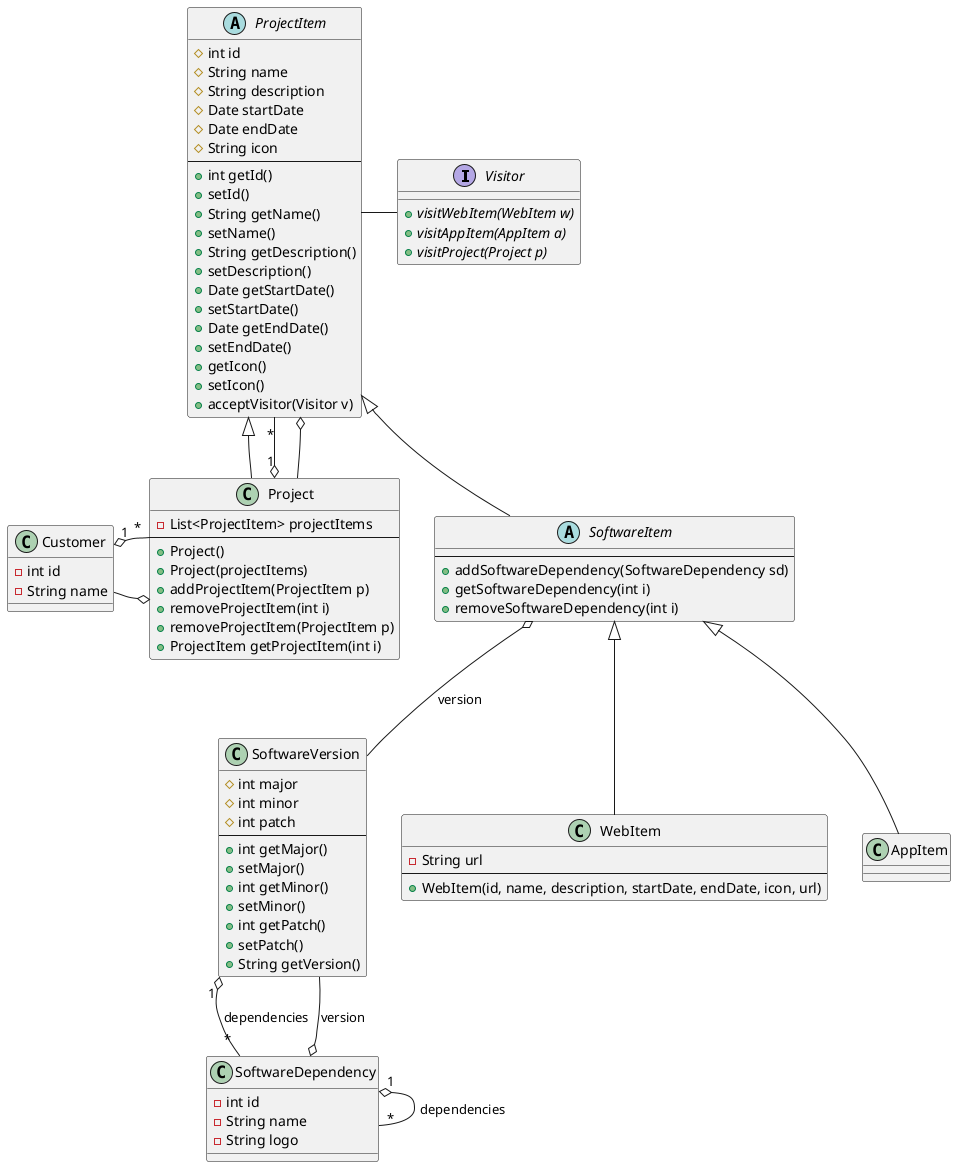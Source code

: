 @startuml

interface Visitor {
 + {abstract} visitWebItem(WebItem w)
 + {abstract} visitAppItem(AppItem a)
 + {abstract} visitProject(Project p)
}

abstract class ProjectItem {
 # int id
 # String name
 # String description
 # Date startDate
 # Date endDate
 # String icon
 --
 + int getId()
 + setId() 
 + String getName()
 + setName()
 + String getDescription()
 + setDescription()
 + Date getStartDate()
 + setStartDate()
 + Date getEndDate()
 + setEndDate()
 + getIcon()
 + setIcon()
 + acceptVisitor(Visitor v)
}

ProjectItem -r- Visitor
ProjectItem <|-d- Project

class SoftwareDependency {
 - int id
 - String name
 - String logo
}

SoftwareDependency "1" o-- "*" SoftwareDependency : dependencies
SoftwareDependency  o-- SoftwareVersion : version

class SoftwareVersion {
 # int major
 # int minor
 # int patch
 --
 + int getMajor()
 + setMajor()
 + int getMinor()
 + setMinor()
 + int getPatch()
 + setPatch()
 + String getVersion()
}

SoftwareVersion "1" o-- "*" SoftwareDependency : dependencies


abstract class SoftwareItem {
 --
 + addSoftwareDependency(SoftwareDependency sd)
 + getSoftwareDependency(int i)
 + removeSoftwareDependency(int i)
}

ProjectItem <|-d- SoftwareItem
SoftwareItem  o--  SoftwareVersion : version

class WebItem {
 - String url
 --
 + WebItem(id, name, description, startDate, endDate, icon, url)
}

SoftwareItem <|-d- WebItem

class AppItem {

}

SoftwareItem <|-d- AppItem


class Project {
  - List<ProjectItem> projectItems
  --
  + Project()
  + Project(projectItems)
  + addProjectItem(ProjectItem p)
  + removeProjectItem(int i)
  + removeProjectItem(ProjectItem p)
  + ProjectItem getProjectItem(int i)
}

class Customer {
 - int id
 - String name
}

ProjectItem "*" --o "1" Project
ProjectItem  o--  Project

Project  o-l-  Customer
Customer "1" o- "*" Project

@enduml
